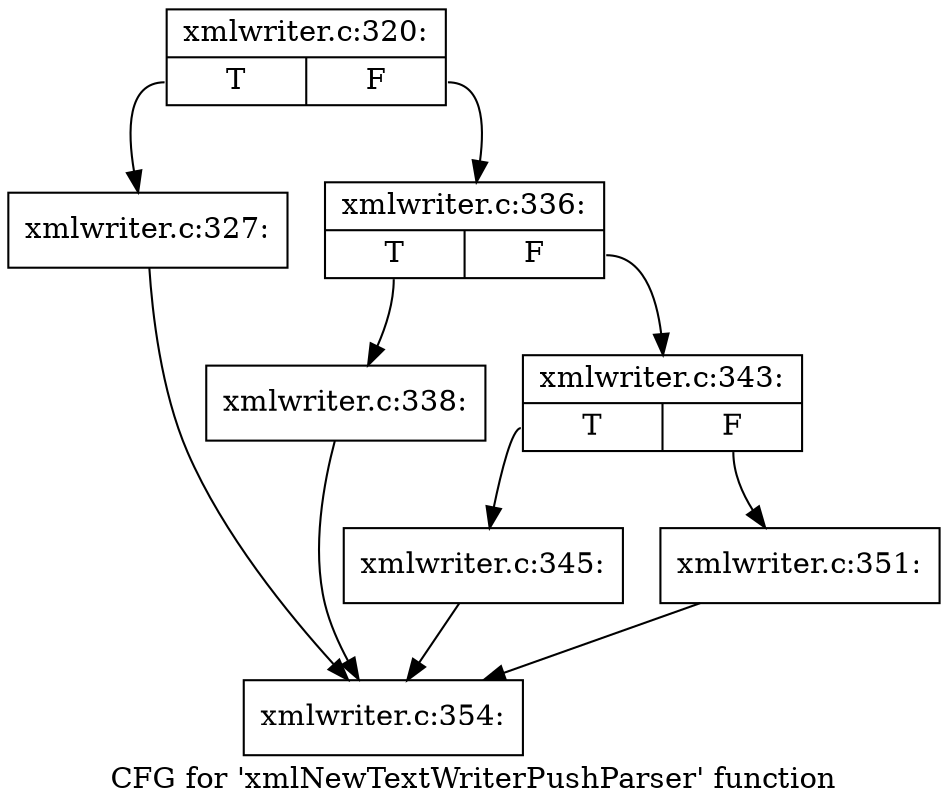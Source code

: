 digraph "CFG for 'xmlNewTextWriterPushParser' function" {
	label="CFG for 'xmlNewTextWriterPushParser' function";

	Node0x3ee6d30 [shape=record,label="{xmlwriter.c:320:|{<s0>T|<s1>F}}"];
	Node0x3ee6d30:s0 -> Node0x3ee7c00;
	Node0x3ee6d30:s1 -> Node0x3ee7c50;
	Node0x3ee7c00 [shape=record,label="{xmlwriter.c:327:}"];
	Node0x3ee7c00 -> Node0x3ee6fb0;
	Node0x3ee7c50 [shape=record,label="{xmlwriter.c:336:|{<s0>T|<s1>F}}"];
	Node0x3ee7c50:s0 -> Node0x3ee8d90;
	Node0x3ee7c50:s1 -> Node0x3ee9560;
	Node0x3ee8d90 [shape=record,label="{xmlwriter.c:338:}"];
	Node0x3ee8d90 -> Node0x3ee6fb0;
	Node0x3ee9560 [shape=record,label="{xmlwriter.c:343:|{<s0>T|<s1>F}}"];
	Node0x3ee9560:s0 -> Node0x3ee9cb0;
	Node0x3ee9560:s1 -> Node0x3ee9d00;
	Node0x3ee9cb0 [shape=record,label="{xmlwriter.c:345:}"];
	Node0x3ee9cb0 -> Node0x3ee6fb0;
	Node0x3ee9d00 [shape=record,label="{xmlwriter.c:351:}"];
	Node0x3ee9d00 -> Node0x3ee6fb0;
	Node0x3ee6fb0 [shape=record,label="{xmlwriter.c:354:}"];
}
